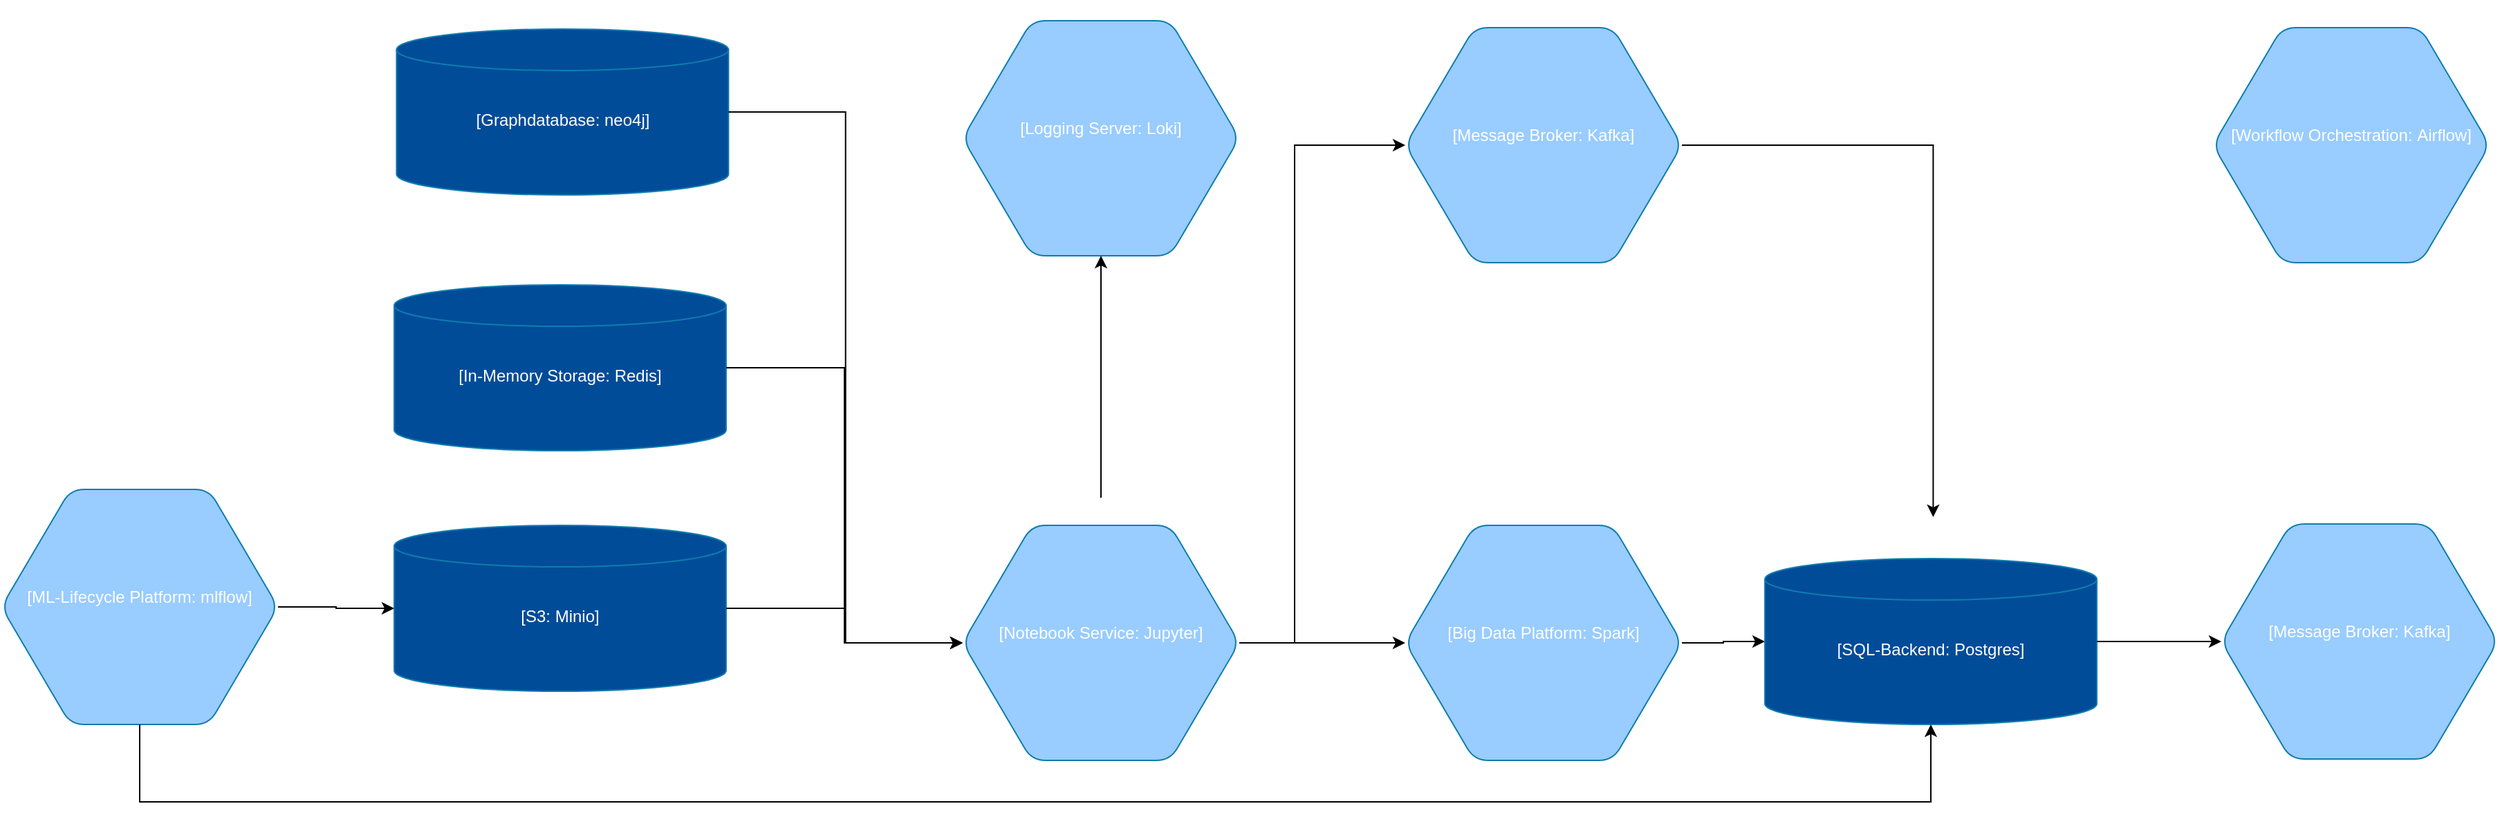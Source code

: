 <mxfile version="22.1.1" type="device">
  <diagram name="Seite-1" id="c0mPKitquXfCgPa_JEeb">
    <mxGraphModel dx="2926" dy="2645" grid="1" gridSize="10" guides="1" tooltips="1" connect="1" arrows="1" fold="1" page="1" pageScale="1" pageWidth="827" pageHeight="1169" math="0" shadow="0">
      <root>
        <mxCell id="0" />
        <mxCell id="1" parent="0" />
        <mxCell id="jddybm86GnX8df0sJxGK-30" value="" style="group" vertex="1" connectable="0" parent="1">
          <mxGeometry x="870" y="-10" width="200" height="180" as="geometry" />
        </mxCell>
        <object placeholders="1" c4Type="" c4Container="Big Data Platform" c4Technology="Spark" c4Description=" " label="&lt;font style=&quot;font-size: 16px&quot;&gt;&lt;b&gt;%c4Type%&lt;/b&gt;&lt;/font&gt;&lt;div&gt;[%c4Container%:&amp;nbsp;%c4Technology%]&lt;/div&gt;&lt;br&gt;&lt;div&gt;&lt;font style=&quot;font-size: 11px&quot;&gt;&lt;font color=&quot;#E6E6E6&quot;&gt;%c4Description%&lt;/font&gt;&lt;/div&gt;" id="jddybm86GnX8df0sJxGK-12">
          <mxCell style="shape=hexagon;size=50;perimeter=hexagonPerimeter2;whiteSpace=wrap;html=1;fixedSize=1;rounded=1;labelBackgroundColor=none;fillColor=#99CCFF;fontSize=12;fontColor=#ffffff;align=center;strokeColor=#0E7DAD;metaEdit=1;points=[[0.5,0,0],[1,0.25,0],[1,0.5,0],[1,0.75,0],[0.5,1,0],[0,0.75,0],[0,0.5,0],[0,0.25,0]];resizable=0;" vertex="1" parent="jddybm86GnX8df0sJxGK-30">
            <mxGeometry y="10" width="200" height="170" as="geometry" />
          </mxCell>
        </object>
        <mxCell id="jddybm86GnX8df0sJxGK-14" value="" style="shape=image;verticalLabelPosition=bottom;labelBackgroundColor=default;verticalAlign=top;aspect=fixed;imageAspect=0;image=https://cdn.icon-icons.com/icons2/2699/PNG/512/apache_spark_logo_icon_170561.png;" vertex="1" parent="jddybm86GnX8df0sJxGK-30">
          <mxGeometry x="21" width="159" height="79.5" as="geometry" />
        </mxCell>
        <mxCell id="jddybm86GnX8df0sJxGK-31" value="" style="group" vertex="1" connectable="0" parent="1">
          <mxGeometry x="1460" y="-1" width="200" height="170" as="geometry" />
        </mxCell>
        <object placeholders="1" c4Type="" c4Container="Message Broker" c4Technology="Kafka" c4Description=" " label="&lt;font style=&quot;font-size: 16px&quot;&gt;&lt;b&gt;%c4Type%&lt;/b&gt;&lt;/font&gt;&lt;div&gt;[%c4Container%:&amp;nbsp;%c4Technology%]&lt;/div&gt;&lt;br&gt;&lt;div&gt;&lt;font style=&quot;font-size: 11px&quot;&gt;&lt;font color=&quot;#E6E6E6&quot;&gt;%c4Description%&lt;/font&gt;&lt;/div&gt;" id="jddybm86GnX8df0sJxGK-8">
          <mxCell style="shape=hexagon;size=50;perimeter=hexagonPerimeter2;whiteSpace=wrap;html=1;fixedSize=1;rounded=1;labelBackgroundColor=none;fillColor=#99CCFF;fontSize=12;fontColor=#ffffff;align=center;strokeColor=#0E7DAD;metaEdit=1;points=[[0.5,0,0],[1,0.25,0],[1,0.5,0],[1,0.75,0],[0.5,1,0],[0,0.75,0],[0,0.5,0],[0,0.25,0]];resizable=0;" vertex="1" parent="jddybm86GnX8df0sJxGK-31">
            <mxGeometry width="200" height="170" as="geometry" />
          </mxCell>
        </object>
        <mxCell id="jddybm86GnX8df0sJxGK-9" value="" style="shape=image;verticalLabelPosition=bottom;labelBackgroundColor=default;verticalAlign=top;aspect=fixed;imageAspect=0;image=https://seeklogo.com/images/S/superset-icon-logo-D70353ADD5-seeklogo.com.png;" vertex="1" parent="jddybm86GnX8df0sJxGK-31">
          <mxGeometry x="60.24" y="20" width="79.53" height="39.5" as="geometry" />
        </mxCell>
        <mxCell id="jddybm86GnX8df0sJxGK-32" value="" style="group" vertex="1" connectable="0" parent="1">
          <mxGeometry x="870" y="-370" width="200" height="180" as="geometry" />
        </mxCell>
        <object placeholders="1" c4Type="" c4Container="Message Broker" c4Technology="Kafka" c4Description=" " label="&lt;font style=&quot;font-size: 16px&quot;&gt;&lt;b&gt;%c4Type%&lt;/b&gt;&lt;/font&gt;&lt;div&gt;[%c4Container%:&amp;nbsp;%c4Technology%]&lt;/div&gt;&lt;br&gt;&lt;div&gt;&lt;font style=&quot;font-size: 11px&quot;&gt;&lt;font color=&quot;#E6E6E6&quot;&gt;%c4Description%&lt;/font&gt;&lt;/div&gt;" id="jddybm86GnX8df0sJxGK-4">
          <mxCell style="shape=hexagon;size=50;perimeter=hexagonPerimeter2;whiteSpace=wrap;html=1;fixedSize=1;rounded=1;labelBackgroundColor=none;fillColor=#99CCFF;fontSize=12;fontColor=#ffffff;align=center;strokeColor=#0E7DAD;metaEdit=1;points=[[0.5,0,0],[1,0.25,0],[1,0.5,0],[1,0.75,0],[0.5,1,0],[0,0.75,0],[0,0.5,0],[0,0.25,0]];resizable=0;" vertex="1" parent="jddybm86GnX8df0sJxGK-32">
            <mxGeometry y="10" width="200" height="170" as="geometry" />
          </mxCell>
        </object>
        <mxCell id="jddybm86GnX8df0sJxGK-3" value="" style="shape=image;verticalLabelPosition=bottom;labelBackgroundColor=default;verticalAlign=top;aspect=fixed;imageAspect=0;image=https://upload.wikimedia.org/wikipedia/commons/thumb/0/0a/Apache_kafka-icon.svg/1200px-Apache_kafka-icon.svg.png;" vertex="1" parent="jddybm86GnX8df0sJxGK-32">
          <mxGeometry x="65.01" width="70" height="70" as="geometry" />
        </mxCell>
        <mxCell id="jddybm86GnX8df0sJxGK-33" value="" style="group" vertex="1" connectable="0" parent="1">
          <mxGeometry x="1454" y="-380" width="200" height="190" as="geometry" />
        </mxCell>
        <object placeholders="1" c4Type="" c4Container="Workflow Orchestration" c4Technology="Airflow" c4Description=" " label="&lt;font style=&quot;font-size: 16px&quot;&gt;&lt;b&gt;%c4Type%&lt;/b&gt;&lt;/font&gt;&lt;div&gt;[%c4Container%:&amp;nbsp;%c4Technology%]&lt;/div&gt;&lt;br&gt;&lt;div&gt;&lt;font style=&quot;font-size: 11px&quot;&gt;&lt;font color=&quot;#E6E6E6&quot;&gt;%c4Description%&lt;/font&gt;&lt;/div&gt;" id="jddybm86GnX8df0sJxGK-5">
          <mxCell style="shape=hexagon;size=50;perimeter=hexagonPerimeter2;whiteSpace=wrap;html=1;fixedSize=1;rounded=1;labelBackgroundColor=none;fillColor=#99CCFF;fontSize=12;fontColor=#ffffff;align=center;strokeColor=#0E7DAD;metaEdit=1;points=[[0.5,0,0],[1,0.25,0],[1,0.5,0],[1,0.75,0],[0.5,1,0],[0,0.75,0],[0,0.5,0],[0,0.25,0]];resizable=0;" vertex="1" parent="jddybm86GnX8df0sJxGK-33">
            <mxGeometry y="20" width="200" height="170" as="geometry" />
          </mxCell>
        </object>
        <mxCell id="jddybm86GnX8df0sJxGK-7" value="" style="shape=image;verticalLabelPosition=bottom;labelBackgroundColor=default;verticalAlign=top;aspect=fixed;imageAspect=0;image=https://static-00.iconduck.com/assets.00/airflow-icon-2048x2048-ptyvisqh.png;" vertex="1" parent="jddybm86GnX8df0sJxGK-33">
          <mxGeometry x="58.31" width="80" height="80" as="geometry" />
        </mxCell>
        <mxCell id="jddybm86GnX8df0sJxGK-34" value="" style="group" vertex="1" connectable="0" parent="1">
          <mxGeometry x="-145" y="-26" width="200" height="170" as="geometry" />
        </mxCell>
        <object placeholders="1" c4Type="" c4Container="ML-Lifecycle Platform" c4Technology="mlflow" c4Description=" " label="&lt;font style=&quot;font-size: 16px&quot;&gt;&lt;b&gt;%c4Type%&lt;/b&gt;&lt;/font&gt;&lt;div&gt;[%c4Container%:&amp;nbsp;%c4Technology%]&lt;/div&gt;&lt;br&gt;&lt;div&gt;&lt;font style=&quot;font-size: 11px&quot;&gt;&lt;font color=&quot;#E6E6E6&quot;&gt;%c4Description%&lt;/font&gt;&lt;/div&gt;" id="jddybm86GnX8df0sJxGK-15">
          <mxCell style="shape=hexagon;size=50;perimeter=hexagonPerimeter2;whiteSpace=wrap;html=1;fixedSize=1;rounded=1;labelBackgroundColor=none;fillColor=#99CCFF;fontSize=12;fontColor=#ffffff;align=center;strokeColor=#0E7DAD;metaEdit=1;points=[[0.5,0,0],[1,0.25,0],[1,0.5,0],[1,0.75,0],[0.5,1,0],[0,0.75,0],[0,0.5,0],[0,0.25,0]];resizable=0;" vertex="1" parent="jddybm86GnX8df0sJxGK-34">
            <mxGeometry width="200" height="170" as="geometry" />
          </mxCell>
        </object>
        <mxCell id="jddybm86GnX8df0sJxGK-19" value="" style="shape=image;verticalLabelPosition=bottom;labelBackgroundColor=default;verticalAlign=top;aspect=fixed;imageAspect=0;image=https://raw.githubusercontent.com/mlflow/mlflow/master/docs/source/_static/MLflow-logo-final-black.png;" vertex="1" parent="jddybm86GnX8df0sJxGK-34">
          <mxGeometry x="45" y="20" width="110" height="40.33" as="geometry" />
        </mxCell>
        <mxCell id="jddybm86GnX8df0sJxGK-35" value="" style="group" vertex="1" connectable="0" parent="1">
          <mxGeometry x="550" y="-375" width="200" height="180" as="geometry" />
        </mxCell>
        <object placeholders="1" c4Type="" c4Container="Logging Server" c4Technology="Loki" c4Description=" " label="&lt;font style=&quot;font-size: 16px&quot;&gt;&lt;b&gt;%c4Type%&lt;/b&gt;&lt;/font&gt;&lt;div&gt;[%c4Container%:&amp;nbsp;%c4Technology%]&lt;/div&gt;&lt;br&gt;&lt;div&gt;&lt;font style=&quot;font-size: 11px&quot;&gt;&lt;font color=&quot;#E6E6E6&quot;&gt;%c4Description%&lt;/font&gt;&lt;/div&gt;" id="jddybm86GnX8df0sJxGK-22">
          <mxCell style="shape=hexagon;size=50;perimeter=hexagonPerimeter2;whiteSpace=wrap;html=1;fixedSize=1;rounded=1;labelBackgroundColor=none;fillColor=#99CCFF;fontSize=12;fontColor=#ffffff;align=center;strokeColor=#0E7DAD;metaEdit=1;points=[[0.5,0,0],[1,0.25,0],[1,0.5,0],[1,0.75,0],[0.5,1,0],[0,0.75,0],[0,0.5,0],[0,0.25,0]];resizable=0;" vertex="1" parent="jddybm86GnX8df0sJxGK-35">
            <mxGeometry y="10" width="200" height="170" as="geometry" />
          </mxCell>
        </object>
        <mxCell id="jddybm86GnX8df0sJxGK-23" value="" style="shape=image;verticalLabelPosition=bottom;labelBackgroundColor=default;verticalAlign=top;aspect=fixed;imageAspect=0;image=https://grafana.com/docs/loki/latest/logo_and_name.png;" vertex="1" parent="jddybm86GnX8df0sJxGK-35">
          <mxGeometry x="46.54" width="106.92" height="63.2" as="geometry" />
        </mxCell>
        <mxCell id="jddybm86GnX8df0sJxGK-36" value="" style="group" vertex="1" connectable="0" parent="1">
          <mxGeometry x="550" y="-20" width="200" height="190" as="geometry" />
        </mxCell>
        <object placeholders="1" c4Type="" c4Container="Notebook Service" c4Technology="Jupyter" c4Description=" " label="&lt;font style=&quot;font-size: 16px&quot;&gt;&lt;b&gt;%c4Type%&lt;/b&gt;&lt;/font&gt;&lt;div&gt;[%c4Container%:&amp;nbsp;%c4Technology%]&lt;/div&gt;&lt;br&gt;&lt;div&gt;&lt;font style=&quot;font-size: 11px&quot;&gt;&lt;font color=&quot;#E6E6E6&quot;&gt;%c4Description%&lt;/font&gt;&lt;/div&gt;" id="jddybm86GnX8df0sJxGK-21">
          <mxCell style="shape=hexagon;size=50;perimeter=hexagonPerimeter2;whiteSpace=wrap;html=1;fixedSize=1;rounded=1;labelBackgroundColor=none;fillColor=#99CCFF;fontSize=12;fontColor=#ffffff;align=center;strokeColor=#0E7DAD;metaEdit=1;points=[[0.5,0,0],[1,0.25,0],[1,0.5,0],[1,0.75,0],[0.5,1,0],[0,0.75,0],[0,0.5,0],[0,0.25,0]];resizable=0;" vertex="1" parent="jddybm86GnX8df0sJxGK-36">
            <mxGeometry y="20" width="200" height="170" as="geometry" />
          </mxCell>
        </object>
        <mxCell id="jddybm86GnX8df0sJxGK-20" value="" style="shape=image;verticalLabelPosition=bottom;labelBackgroundColor=default;verticalAlign=top;aspect=fixed;imageAspect=0;image=https://upload.wikimedia.org/wikipedia/commons/thumb/3/38/Jupyter_logo.svg/883px-Jupyter_logo.svg.png;" vertex="1" parent="jddybm86GnX8df0sJxGK-36">
          <mxGeometry x="63.99" width="72.02" height="83.45" as="geometry" />
        </mxCell>
        <mxCell id="jddybm86GnX8df0sJxGK-37" value="" style="group" vertex="1" connectable="0" parent="1">
          <mxGeometry x="1130" y="-6" width="240" height="150" as="geometry" />
        </mxCell>
        <object placeholders="1" c4Type="" c4Container="SQL-Backend" c4Technology="Postgres" c4Description="" label="&lt;font style=&quot;font-size: 16px&quot;&gt;&lt;b&gt;%c4Type%&lt;/b&gt;&lt;/font&gt;&lt;div&gt;[%c4Container%:&amp;nbsp;%c4Technology%]&lt;/div&gt;&lt;br&gt;&lt;div&gt;&lt;font style=&quot;font-size: 11px&quot;&gt;&lt;font color=&quot;#E6E6E6&quot;&gt;%c4Description%&lt;/font&gt;&lt;/div&gt;" id="jddybm86GnX8df0sJxGK-11">
          <mxCell style="shape=cylinder3;size=15;whiteSpace=wrap;html=1;boundedLbl=1;rounded=0;labelBackgroundColor=none;fillColor=#004C99;fontSize=12;fontColor=#ffffff;align=center;strokeColor=#0E7DAD;metaEdit=1;points=[[0.5,0,0],[1,0.25,0],[1,0.5,0],[1,0.75,0],[0.5,1,0],[0,0.75,0],[0,0.5,0],[0,0.25,0]];resizable=0;" vertex="1" parent="jddybm86GnX8df0sJxGK-37">
            <mxGeometry y="30" width="240" height="120" as="geometry" />
          </mxCell>
        </object>
        <mxCell id="jddybm86GnX8df0sJxGK-10" value="" style="shape=image;verticalLabelPosition=bottom;labelBackgroundColor=default;verticalAlign=top;aspect=fixed;imageAspect=0;image=https://cdn-icons-png.flaticon.com/512/5968/5968342.png;" vertex="1" parent="jddybm86GnX8df0sJxGK-37">
          <mxGeometry x="81.7" width="80" height="80" as="geometry" />
        </mxCell>
        <mxCell id="jddybm86GnX8df0sJxGK-38" value="" style="group" vertex="1" connectable="0" parent="1">
          <mxGeometry x="139" y="-30" width="240" height="150" as="geometry" />
        </mxCell>
        <object placeholders="1" c4Type="" c4Container="S3" c4Technology="Minio" c4Description="" label="&lt;font style=&quot;font-size: 16px&quot;&gt;&lt;b&gt;%c4Type%&lt;/b&gt;&lt;/font&gt;&lt;div&gt;[%c4Container%:&amp;nbsp;%c4Technology%]&lt;/div&gt;&lt;br&gt;&lt;div&gt;&lt;font style=&quot;font-size: 11px&quot;&gt;&lt;font color=&quot;#E6E6E6&quot;&gt;%c4Description%&lt;/font&gt;&lt;/div&gt;" id="jddybm86GnX8df0sJxGK-17">
          <mxCell style="shape=cylinder3;size=15;whiteSpace=wrap;html=1;boundedLbl=1;rounded=0;labelBackgroundColor=none;fillColor=#004C99;fontSize=12;fontColor=#ffffff;align=center;strokeColor=#0E7DAD;metaEdit=1;points=[[0.5,0,0],[1,0.25,0],[1,0.5,0],[1,0.75,0],[0.5,1,0],[0,0.75,0],[0,0.5,0],[0,0.25,0]];resizable=0;" vertex="1" parent="jddybm86GnX8df0sJxGK-38">
            <mxGeometry y="30" width="240" height="120" as="geometry" />
          </mxCell>
        </object>
        <mxCell id="jddybm86GnX8df0sJxGK-16" value="" style="shape=image;verticalLabelPosition=bottom;labelBackgroundColor=default;verticalAlign=top;aspect=fixed;imageAspect=0;image=https://blog.alexellis.io/content/images/2017/01/minio_light_cir_sm-1.png;" vertex="1" parent="jddybm86GnX8df0sJxGK-38">
          <mxGeometry x="81.7" width="80" height="80" as="geometry" />
        </mxCell>
        <mxCell id="jddybm86GnX8df0sJxGK-39" value="" style="group" vertex="1" connectable="0" parent="1">
          <mxGeometry x="139" y="-204" width="240" height="150" as="geometry" />
        </mxCell>
        <object placeholders="1" c4Type="" c4Container="In-Memory Storage" c4Technology="Redis" c4Description="" label="&lt;font style=&quot;font-size: 16px&quot;&gt;&lt;b&gt;%c4Type%&lt;/b&gt;&lt;/font&gt;&lt;div&gt;[%c4Container%:&amp;nbsp;%c4Technology%]&lt;/div&gt;&lt;br&gt;&lt;div&gt;&lt;font style=&quot;font-size: 11px&quot;&gt;&lt;font color=&quot;#E6E6E6&quot;&gt;%c4Description%&lt;/font&gt;&lt;/div&gt;" id="jddybm86GnX8df0sJxGK-25">
          <mxCell style="shape=cylinder3;size=15;whiteSpace=wrap;html=1;boundedLbl=1;rounded=0;labelBackgroundColor=none;fillColor=#004C99;fontSize=12;fontColor=#ffffff;align=center;strokeColor=#0E7DAD;metaEdit=1;points=[[0.5,0,0],[1,0.25,0],[1,0.5,0],[1,0.75,0],[0.5,1,0],[0,0.75,0],[0,0.5,0],[0,0.25,0]];resizable=0;" vertex="1" parent="jddybm86GnX8df0sJxGK-39">
            <mxGeometry y="30" width="240" height="120" as="geometry" />
          </mxCell>
        </object>
        <mxCell id="jddybm86GnX8df0sJxGK-24" value="" style="shape=image;verticalLabelPosition=bottom;labelBackgroundColor=default;verticalAlign=top;aspect=fixed;imageAspect=0;image=https://cdn4.iconfinder.com/data/icons/redis-2/1451/Untitled-2-512.png;" vertex="1" parent="jddybm86GnX8df0sJxGK-39">
          <mxGeometry x="78.31" width="83.39" height="83.39" as="geometry" />
        </mxCell>
        <mxCell id="jddybm86GnX8df0sJxGK-40" value="" style="group" vertex="1" connectable="0" parent="1">
          <mxGeometry x="140.7" y="-369" width="240" height="130" as="geometry" />
        </mxCell>
        <object placeholders="1" c4Type="" c4Container="Graphdatabase" c4Technology="neo4j" c4Description="" label="&lt;font style=&quot;font-size: 16px&quot;&gt;&lt;b&gt;%c4Type%&lt;/b&gt;&lt;/font&gt;&lt;div&gt;[%c4Container%:&amp;nbsp;%c4Technology%]&lt;/div&gt;&lt;br&gt;&lt;div&gt;&lt;font style=&quot;font-size: 11px&quot;&gt;&lt;font color=&quot;#E6E6E6&quot;&gt;%c4Description%&lt;/font&gt;&lt;/div&gt;" id="jddybm86GnX8df0sJxGK-27">
          <mxCell style="shape=cylinder3;size=15;whiteSpace=wrap;html=1;boundedLbl=1;rounded=0;labelBackgroundColor=none;fillColor=#004C99;fontSize=12;fontColor=#ffffff;align=center;strokeColor=#0E7DAD;metaEdit=1;points=[[0.5,0,0],[1,0.25,0],[1,0.5,0],[1,0.75,0],[0.5,1,0],[0,0.75,0],[0,0.5,0],[0,0.25,0]];resizable=0;" vertex="1" parent="jddybm86GnX8df0sJxGK-40">
            <mxGeometry y="10" width="240" height="120" as="geometry" />
          </mxCell>
        </object>
        <mxCell id="jddybm86GnX8df0sJxGK-29" value="" style="shape=image;verticalLabelPosition=bottom;labelBackgroundColor=default;verticalAlign=top;aspect=fixed;imageAspect=0;image=https://upload.wikimedia.org/wikipedia/commons/e/e5/Neo4j-logo_color.png;" vertex="1" parent="jddybm86GnX8df0sJxGK-40">
          <mxGeometry x="46.3" width="144" height="54.05" as="geometry" />
        </mxCell>
        <mxCell id="jddybm86GnX8df0sJxGK-45" style="edgeStyle=orthogonalEdgeStyle;rounded=0;orthogonalLoop=1;jettySize=auto;html=1;exitX=1;exitY=0.5;exitDx=0;exitDy=0;exitPerimeter=0;entryX=0;entryY=0.5;entryDx=0;entryDy=0;entryPerimeter=0;" edge="1" parent="1" source="jddybm86GnX8df0sJxGK-21" target="jddybm86GnX8df0sJxGK-4">
          <mxGeometry relative="1" as="geometry">
            <Array as="points">
              <mxPoint x="790" y="85" />
              <mxPoint x="790" y="-275" />
            </Array>
          </mxGeometry>
        </mxCell>
        <mxCell id="jddybm86GnX8df0sJxGK-47" style="edgeStyle=orthogonalEdgeStyle;rounded=0;orthogonalLoop=1;jettySize=auto;html=1;exitX=1;exitY=0.5;exitDx=0;exitDy=0;exitPerimeter=0;entryX=0;entryY=0.5;entryDx=0;entryDy=0;entryPerimeter=0;" edge="1" parent="1" source="jddybm86GnX8df0sJxGK-12" target="jddybm86GnX8df0sJxGK-11">
          <mxGeometry relative="1" as="geometry" />
        </mxCell>
        <mxCell id="jddybm86GnX8df0sJxGK-48" style="edgeStyle=orthogonalEdgeStyle;rounded=0;orthogonalLoop=1;jettySize=auto;html=1;exitX=1;exitY=0.5;exitDx=0;exitDy=0;exitPerimeter=0;entryX=0;entryY=0.5;entryDx=0;entryDy=0;entryPerimeter=0;" edge="1" parent="1" source="jddybm86GnX8df0sJxGK-21" target="jddybm86GnX8df0sJxGK-12">
          <mxGeometry relative="1" as="geometry" />
        </mxCell>
        <mxCell id="jddybm86GnX8df0sJxGK-49" style="edgeStyle=orthogonalEdgeStyle;rounded=0;orthogonalLoop=1;jettySize=auto;html=1;exitX=1;exitY=0.5;exitDx=0;exitDy=0;exitPerimeter=0;entryX=0.5;entryY=0;entryDx=0;entryDy=0;" edge="1" parent="1" source="jddybm86GnX8df0sJxGK-4" target="jddybm86GnX8df0sJxGK-10">
          <mxGeometry relative="1" as="geometry" />
        </mxCell>
        <mxCell id="jddybm86GnX8df0sJxGK-50" style="edgeStyle=orthogonalEdgeStyle;rounded=0;orthogonalLoop=1;jettySize=auto;html=1;exitX=1;exitY=0.5;exitDx=0;exitDy=0;exitPerimeter=0;" edge="1" parent="1" source="jddybm86GnX8df0sJxGK-11" target="jddybm86GnX8df0sJxGK-8">
          <mxGeometry relative="1" as="geometry" />
        </mxCell>
        <mxCell id="jddybm86GnX8df0sJxGK-51" style="edgeStyle=orthogonalEdgeStyle;rounded=0;orthogonalLoop=1;jettySize=auto;html=1;exitX=1;exitY=0.5;exitDx=0;exitDy=0;exitPerimeter=0;entryX=0;entryY=0.5;entryDx=0;entryDy=0;entryPerimeter=0;" edge="1" parent="1" source="jddybm86GnX8df0sJxGK-27" target="jddybm86GnX8df0sJxGK-21">
          <mxGeometry relative="1" as="geometry" />
        </mxCell>
        <mxCell id="jddybm86GnX8df0sJxGK-53" style="edgeStyle=orthogonalEdgeStyle;rounded=0;orthogonalLoop=1;jettySize=auto;html=1;exitX=1;exitY=0.5;exitDx=0;exitDy=0;exitPerimeter=0;entryX=0;entryY=0.5;entryDx=0;entryDy=0;entryPerimeter=0;" edge="1" parent="1" source="jddybm86GnX8df0sJxGK-25" target="jddybm86GnX8df0sJxGK-21">
          <mxGeometry relative="1" as="geometry" />
        </mxCell>
        <mxCell id="jddybm86GnX8df0sJxGK-55" style="edgeStyle=orthogonalEdgeStyle;rounded=0;orthogonalLoop=1;jettySize=auto;html=1;exitX=1;exitY=0.5;exitDx=0;exitDy=0;exitPerimeter=0;entryX=0;entryY=0.5;entryDx=0;entryDy=0;entryPerimeter=0;" edge="1" parent="1" source="jddybm86GnX8df0sJxGK-17" target="jddybm86GnX8df0sJxGK-21">
          <mxGeometry relative="1" as="geometry" />
        </mxCell>
        <mxCell id="jddybm86GnX8df0sJxGK-56" style="edgeStyle=orthogonalEdgeStyle;rounded=0;orthogonalLoop=1;jettySize=auto;html=1;exitX=0.5;exitY=0;exitDx=0;exitDy=0;entryX=0.5;entryY=1;entryDx=0;entryDy=0;entryPerimeter=0;" edge="1" parent="1" source="jddybm86GnX8df0sJxGK-20" target="jddybm86GnX8df0sJxGK-22">
          <mxGeometry relative="1" as="geometry" />
        </mxCell>
        <mxCell id="jddybm86GnX8df0sJxGK-57" style="edgeStyle=orthogonalEdgeStyle;rounded=0;orthogonalLoop=1;jettySize=auto;html=1;exitX=1;exitY=0.5;exitDx=0;exitDy=0;exitPerimeter=0;entryX=0;entryY=0.5;entryDx=0;entryDy=0;entryPerimeter=0;" edge="1" parent="1" source="jddybm86GnX8df0sJxGK-15" target="jddybm86GnX8df0sJxGK-17">
          <mxGeometry relative="1" as="geometry" />
        </mxCell>
        <mxCell id="jddybm86GnX8df0sJxGK-58" style="edgeStyle=orthogonalEdgeStyle;rounded=0;orthogonalLoop=1;jettySize=auto;html=1;exitX=0.5;exitY=1;exitDx=0;exitDy=0;exitPerimeter=0;entryX=0.5;entryY=1;entryDx=0;entryDy=0;entryPerimeter=0;" edge="1" parent="1" source="jddybm86GnX8df0sJxGK-15" target="jddybm86GnX8df0sJxGK-11">
          <mxGeometry relative="1" as="geometry">
            <Array as="points">
              <mxPoint x="-45" y="200" />
              <mxPoint x="1250" y="200" />
            </Array>
          </mxGeometry>
        </mxCell>
      </root>
    </mxGraphModel>
  </diagram>
</mxfile>
